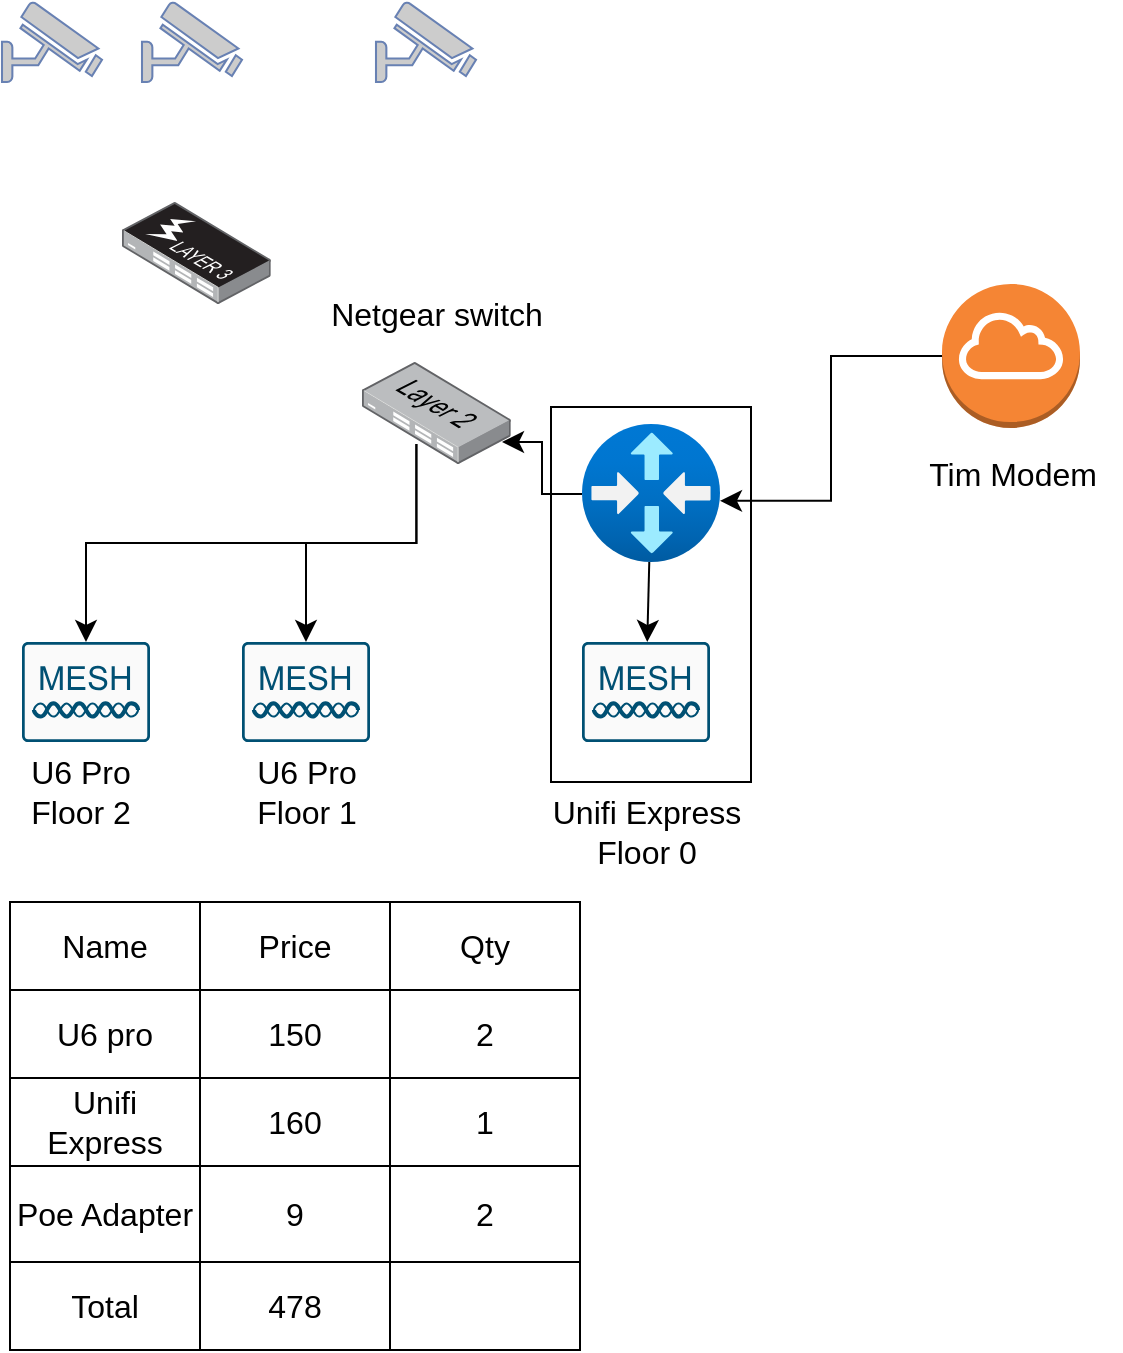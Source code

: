 <mxfile version="22.1.11" type="github">
  <diagram name="Pagina-1" id="ozzTXvZXU9X8fIxmE-A8">
    <mxGraphModel dx="674" dy="863" grid="1" gridSize="10" guides="1" tooltips="1" connect="1" arrows="1" fold="1" page="0" pageScale="1" pageWidth="827" pageHeight="1169" math="0" shadow="0">
      <root>
        <mxCell id="0" />
        <mxCell id="1" parent="0" />
        <mxCell id="nrLmRwJp_RmMb4az66oB-20" value="" style="rounded=0;whiteSpace=wrap;html=1;fontSize=16;" vertex="1" parent="1">
          <mxGeometry x="384.5" y="-7.5" width="100" height="187.5" as="geometry" />
        </mxCell>
        <mxCell id="nrLmRwJp_RmMb4az66oB-11" value="" style="edgeStyle=none;curved=1;rounded=0;orthogonalLoop=1;jettySize=auto;html=1;fontSize=12;startSize=8;endSize=8;" edge="1" parent="1" source="nrLmRwJp_RmMb4az66oB-3" target="nrLmRwJp_RmMb4az66oB-9">
          <mxGeometry relative="1" as="geometry" />
        </mxCell>
        <mxCell id="nrLmRwJp_RmMb4az66oB-3" value="" style="image;aspect=fixed;html=1;points=[];align=center;fontSize=12;image=img/lib/azure2/networking/Virtual_Router.svg;" vertex="1" parent="1">
          <mxGeometry x="400" y="1" width="69" height="69" as="geometry" />
        </mxCell>
        <mxCell id="nrLmRwJp_RmMb4az66oB-10" style="edgeStyle=elbowEdgeStyle;rounded=0;orthogonalLoop=1;jettySize=auto;html=1;fontSize=12;startSize=8;endSize=8;entryX=1;entryY=0.557;entryDx=0;entryDy=0;entryPerimeter=0;" edge="1" parent="1" source="nrLmRwJp_RmMb4az66oB-4" target="nrLmRwJp_RmMb4az66oB-3">
          <mxGeometry relative="1" as="geometry" />
        </mxCell>
        <mxCell id="nrLmRwJp_RmMb4az66oB-4" value="" style="outlineConnect=0;dashed=0;verticalLabelPosition=bottom;verticalAlign=top;align=center;html=1;shape=mxgraph.aws3.internet_gateway;fillColor=#F58534;gradientColor=none;fontSize=16;" vertex="1" parent="1">
          <mxGeometry x="580" y="-69" width="69" height="72" as="geometry" />
        </mxCell>
        <mxCell id="nrLmRwJp_RmMb4az66oB-5" value="" style="sketch=0;points=[[0.015,0.015,0],[0.985,0.015,0],[0.985,0.985,0],[0.015,0.985,0],[0.25,0,0],[0.5,0,0],[0.75,0,0],[1,0.25,0],[1,0.5,0],[1,0.75,0],[0.75,1,0],[0.5,1,0],[0.25,1,0],[0,0.75,0],[0,0.5,0],[0,0.25,0]];verticalLabelPosition=bottom;html=1;verticalAlign=top;aspect=fixed;align=center;pointerEvents=1;shape=mxgraph.cisco19.rect;prIcon=mesh_access_point;fillColor=#FAFAFA;strokeColor=#005073;fontSize=16;" vertex="1" parent="1">
          <mxGeometry x="120" y="110" width="64" height="50" as="geometry" />
        </mxCell>
        <mxCell id="nrLmRwJp_RmMb4az66oB-6" value="" style="sketch=0;points=[[0.015,0.015,0],[0.985,0.015,0],[0.985,0.985,0],[0.015,0.985,0],[0.25,0,0],[0.5,0,0],[0.75,0,0],[1,0.25,0],[1,0.5,0],[1,0.75,0],[0.75,1,0],[0.5,1,0],[0.25,1,0],[0,0.75,0],[0,0.5,0],[0,0.25,0]];verticalLabelPosition=bottom;html=1;verticalAlign=top;aspect=fixed;align=center;pointerEvents=1;shape=mxgraph.cisco19.rect;prIcon=mesh_access_point;fillColor=#FAFAFA;strokeColor=#005073;fontSize=16;" vertex="1" parent="1">
          <mxGeometry x="230" y="110" width="64" height="50" as="geometry" />
        </mxCell>
        <mxCell id="nrLmRwJp_RmMb4az66oB-9" value="" style="sketch=0;points=[[0.015,0.015,0],[0.985,0.015,0],[0.985,0.985,0],[0.015,0.985,0],[0.25,0,0],[0.5,0,0],[0.75,0,0],[1,0.25,0],[1,0.5,0],[1,0.75,0],[0.75,1,0],[0.5,1,0],[0.25,1,0],[0,0.75,0],[0,0.5,0],[0,0.25,0]];verticalLabelPosition=bottom;html=1;verticalAlign=top;aspect=fixed;align=center;pointerEvents=1;shape=mxgraph.cisco19.rect;prIcon=mesh_access_point;fillColor=#FAFAFA;strokeColor=#005073;fontSize=16;" vertex="1" parent="1">
          <mxGeometry x="400" y="110" width="64" height="50" as="geometry" />
        </mxCell>
        <mxCell id="nrLmRwJp_RmMb4az66oB-12" style="edgeStyle=elbowEdgeStyle;rounded=0;orthogonalLoop=1;jettySize=auto;html=1;fontSize=12;startSize=8;endSize=8;entryX=0.941;entryY=0.784;entryDx=0;entryDy=0;entryPerimeter=0;" edge="1" parent="1" source="nrLmRwJp_RmMb4az66oB-7">
          <mxGeometry relative="1" as="geometry">
            <mxPoint x="400" y="36" as="sourcePoint" />
            <mxPoint x="350.01" y="-0.016" as="targetPoint" />
          </mxGeometry>
        </mxCell>
        <mxCell id="nrLmRwJp_RmMb4az66oB-14" style="edgeStyle=elbowEdgeStyle;rounded=0;orthogonalLoop=1;jettySize=auto;html=1;entryX=0.5;entryY=0;entryDx=0;entryDy=0;entryPerimeter=0;fontSize=12;startSize=8;endSize=8;elbow=vertical;" edge="1" parent="1" target="nrLmRwJp_RmMb4az66oB-6">
          <mxGeometry relative="1" as="geometry">
            <mxPoint x="317.2" y="11" as="sourcePoint" />
          </mxGeometry>
        </mxCell>
        <mxCell id="nrLmRwJp_RmMb4az66oB-16" style="edgeStyle=elbowEdgeStyle;rounded=0;orthogonalLoop=1;jettySize=auto;html=1;entryX=0.5;entryY=0;entryDx=0;entryDy=0;entryPerimeter=0;fontSize=12;startSize=8;endSize=8;elbow=vertical;" edge="1" parent="1" target="nrLmRwJp_RmMb4az66oB-5">
          <mxGeometry relative="1" as="geometry">
            <mxPoint x="317.2" y="11" as="sourcePoint" />
          </mxGeometry>
        </mxCell>
        <mxCell id="nrLmRwJp_RmMb4az66oB-18" value="U6 Pro&lt;br&gt;Floor 1" style="text;html=1;align=center;verticalAlign=middle;resizable=0;points=[];autosize=1;strokeColor=none;fillColor=none;fontSize=16;" vertex="1" parent="1">
          <mxGeometry x="227" y="160" width="70" height="50" as="geometry" />
        </mxCell>
        <mxCell id="nrLmRwJp_RmMb4az66oB-19" value="U6 Pro&lt;br&gt;Floor 2" style="text;html=1;align=center;verticalAlign=middle;resizable=0;points=[];autosize=1;strokeColor=none;fillColor=none;fontSize=16;" vertex="1" parent="1">
          <mxGeometry x="114" y="160" width="70" height="50" as="geometry" />
        </mxCell>
        <mxCell id="nrLmRwJp_RmMb4az66oB-22" value="Unifi Express&lt;br&gt;Floor 0" style="text;html=1;align=center;verticalAlign=middle;resizable=0;points=[];autosize=1;strokeColor=none;fillColor=none;fontSize=16;" vertex="1" parent="1">
          <mxGeometry x="372" y="180" width="120" height="50" as="geometry" />
        </mxCell>
        <mxCell id="nrLmRwJp_RmMb4az66oB-23" value="Tim Modem" style="text;html=1;align=center;verticalAlign=middle;resizable=0;points=[];autosize=1;strokeColor=none;fillColor=none;fontSize=16;" vertex="1" parent="1">
          <mxGeometry x="559.5" y="11" width="110" height="30" as="geometry" />
        </mxCell>
        <mxCell id="nrLmRwJp_RmMb4az66oB-25" value="Netgear switch" style="text;html=1;align=center;verticalAlign=middle;resizable=0;points=[];autosize=1;strokeColor=none;fillColor=none;fontSize=16;" vertex="1" parent="1">
          <mxGeometry x="262.2" y="-69" width="130" height="30" as="geometry" />
        </mxCell>
        <mxCell id="nrLmRwJp_RmMb4az66oB-26" value="" style="shape=table;startSize=0;container=1;collapsible=0;childLayout=tableLayout;fontSize=16;" vertex="1" parent="1">
          <mxGeometry x="114" y="240" width="285" height="224.0" as="geometry" />
        </mxCell>
        <mxCell id="nrLmRwJp_RmMb4az66oB-27" value="" style="shape=tableRow;horizontal=0;startSize=0;swimlaneHead=0;swimlaneBody=0;strokeColor=inherit;top=0;left=0;bottom=0;right=0;collapsible=0;dropTarget=0;fillColor=none;points=[[0,0.5],[1,0.5]];portConstraint=eastwest;fontSize=16;" vertex="1" parent="nrLmRwJp_RmMb4az66oB-26">
          <mxGeometry width="285" height="44" as="geometry" />
        </mxCell>
        <mxCell id="nrLmRwJp_RmMb4az66oB-28" value="Name" style="shape=partialRectangle;html=1;whiteSpace=wrap;connectable=0;strokeColor=inherit;overflow=hidden;fillColor=none;top=0;left=0;bottom=0;right=0;pointerEvents=1;fontSize=16;" vertex="1" parent="nrLmRwJp_RmMb4az66oB-27">
          <mxGeometry width="95" height="44" as="geometry">
            <mxRectangle width="95" height="44" as="alternateBounds" />
          </mxGeometry>
        </mxCell>
        <mxCell id="nrLmRwJp_RmMb4az66oB-29" value="Price" style="shape=partialRectangle;html=1;whiteSpace=wrap;connectable=0;strokeColor=inherit;overflow=hidden;fillColor=none;top=0;left=0;bottom=0;right=0;pointerEvents=1;fontSize=16;" vertex="1" parent="nrLmRwJp_RmMb4az66oB-27">
          <mxGeometry x="95" width="95" height="44" as="geometry">
            <mxRectangle width="95" height="44" as="alternateBounds" />
          </mxGeometry>
        </mxCell>
        <mxCell id="nrLmRwJp_RmMb4az66oB-42" value="Qty" style="shape=partialRectangle;html=1;whiteSpace=wrap;connectable=0;strokeColor=inherit;overflow=hidden;fillColor=none;top=0;left=0;bottom=0;right=0;pointerEvents=1;fontSize=16;" vertex="1" parent="nrLmRwJp_RmMb4az66oB-27">
          <mxGeometry x="190" width="95" height="44" as="geometry">
            <mxRectangle width="95" height="44" as="alternateBounds" />
          </mxGeometry>
        </mxCell>
        <mxCell id="nrLmRwJp_RmMb4az66oB-30" value="" style="shape=tableRow;horizontal=0;startSize=0;swimlaneHead=0;swimlaneBody=0;strokeColor=inherit;top=0;left=0;bottom=0;right=0;collapsible=0;dropTarget=0;fillColor=none;points=[[0,0.5],[1,0.5]];portConstraint=eastwest;fontSize=16;" vertex="1" parent="nrLmRwJp_RmMb4az66oB-26">
          <mxGeometry y="44" width="285" height="44" as="geometry" />
        </mxCell>
        <mxCell id="nrLmRwJp_RmMb4az66oB-31" value="U6 pro" style="shape=partialRectangle;html=1;whiteSpace=wrap;connectable=0;strokeColor=inherit;overflow=hidden;fillColor=none;top=0;left=0;bottom=0;right=0;pointerEvents=1;fontSize=16;" vertex="1" parent="nrLmRwJp_RmMb4az66oB-30">
          <mxGeometry width="95" height="44" as="geometry">
            <mxRectangle width="95" height="44" as="alternateBounds" />
          </mxGeometry>
        </mxCell>
        <mxCell id="nrLmRwJp_RmMb4az66oB-32" value="150" style="shape=partialRectangle;html=1;whiteSpace=wrap;connectable=0;strokeColor=inherit;overflow=hidden;fillColor=none;top=0;left=0;bottom=0;right=0;pointerEvents=1;fontSize=16;" vertex="1" parent="nrLmRwJp_RmMb4az66oB-30">
          <mxGeometry x="95" width="95" height="44" as="geometry">
            <mxRectangle width="95" height="44" as="alternateBounds" />
          </mxGeometry>
        </mxCell>
        <mxCell id="nrLmRwJp_RmMb4az66oB-43" value="2" style="shape=partialRectangle;html=1;whiteSpace=wrap;connectable=0;strokeColor=inherit;overflow=hidden;fillColor=none;top=0;left=0;bottom=0;right=0;pointerEvents=1;fontSize=16;" vertex="1" parent="nrLmRwJp_RmMb4az66oB-30">
          <mxGeometry x="190" width="95" height="44" as="geometry">
            <mxRectangle width="95" height="44" as="alternateBounds" />
          </mxGeometry>
        </mxCell>
        <mxCell id="nrLmRwJp_RmMb4az66oB-33" value="" style="shape=tableRow;horizontal=0;startSize=0;swimlaneHead=0;swimlaneBody=0;strokeColor=inherit;top=0;left=0;bottom=0;right=0;collapsible=0;dropTarget=0;fillColor=none;points=[[0,0.5],[1,0.5]];portConstraint=eastwest;fontSize=16;" vertex="1" parent="nrLmRwJp_RmMb4az66oB-26">
          <mxGeometry y="88" width="285" height="44" as="geometry" />
        </mxCell>
        <mxCell id="nrLmRwJp_RmMb4az66oB-34" value="Unifi Express" style="shape=partialRectangle;html=1;whiteSpace=wrap;connectable=0;strokeColor=inherit;overflow=hidden;fillColor=none;top=0;left=0;bottom=0;right=0;pointerEvents=1;fontSize=16;" vertex="1" parent="nrLmRwJp_RmMb4az66oB-33">
          <mxGeometry width="95" height="44" as="geometry">
            <mxRectangle width="95" height="44" as="alternateBounds" />
          </mxGeometry>
        </mxCell>
        <mxCell id="nrLmRwJp_RmMb4az66oB-35" value="160" style="shape=partialRectangle;html=1;whiteSpace=wrap;connectable=0;strokeColor=inherit;overflow=hidden;fillColor=none;top=0;left=0;bottom=0;right=0;pointerEvents=1;fontSize=16;" vertex="1" parent="nrLmRwJp_RmMb4az66oB-33">
          <mxGeometry x="95" width="95" height="44" as="geometry">
            <mxRectangle width="95" height="44" as="alternateBounds" />
          </mxGeometry>
        </mxCell>
        <mxCell id="nrLmRwJp_RmMb4az66oB-44" value="1" style="shape=partialRectangle;html=1;whiteSpace=wrap;connectable=0;strokeColor=inherit;overflow=hidden;fillColor=none;top=0;left=0;bottom=0;right=0;pointerEvents=1;fontSize=16;" vertex="1" parent="nrLmRwJp_RmMb4az66oB-33">
          <mxGeometry x="190" width="95" height="44" as="geometry">
            <mxRectangle width="95" height="44" as="alternateBounds" />
          </mxGeometry>
        </mxCell>
        <mxCell id="nrLmRwJp_RmMb4az66oB-36" value="" style="shape=tableRow;horizontal=0;startSize=0;swimlaneHead=0;swimlaneBody=0;strokeColor=inherit;top=0;left=0;bottom=0;right=0;collapsible=0;dropTarget=0;fillColor=none;points=[[0,0.5],[1,0.5]];portConstraint=eastwest;fontSize=16;" vertex="1" parent="nrLmRwJp_RmMb4az66oB-26">
          <mxGeometry y="132" width="285" height="48" as="geometry" />
        </mxCell>
        <mxCell id="nrLmRwJp_RmMb4az66oB-37" value="Poe Adapter" style="shape=partialRectangle;html=1;whiteSpace=wrap;connectable=0;strokeColor=inherit;overflow=hidden;fillColor=none;top=0;left=0;bottom=0;right=0;pointerEvents=1;fontSize=16;" vertex="1" parent="nrLmRwJp_RmMb4az66oB-36">
          <mxGeometry width="95" height="48" as="geometry">
            <mxRectangle width="95" height="48" as="alternateBounds" />
          </mxGeometry>
        </mxCell>
        <mxCell id="nrLmRwJp_RmMb4az66oB-38" value="9" style="shape=partialRectangle;html=1;whiteSpace=wrap;connectable=0;strokeColor=inherit;overflow=hidden;fillColor=none;top=0;left=0;bottom=0;right=0;pointerEvents=1;fontSize=16;" vertex="1" parent="nrLmRwJp_RmMb4az66oB-36">
          <mxGeometry x="95" width="95" height="48" as="geometry">
            <mxRectangle width="95" height="48" as="alternateBounds" />
          </mxGeometry>
        </mxCell>
        <mxCell id="nrLmRwJp_RmMb4az66oB-45" value="2" style="shape=partialRectangle;html=1;whiteSpace=wrap;connectable=0;strokeColor=inherit;overflow=hidden;fillColor=none;top=0;left=0;bottom=0;right=0;pointerEvents=1;fontSize=16;" vertex="1" parent="nrLmRwJp_RmMb4az66oB-36">
          <mxGeometry x="190" width="95" height="48" as="geometry">
            <mxRectangle width="95" height="48" as="alternateBounds" />
          </mxGeometry>
        </mxCell>
        <mxCell id="nrLmRwJp_RmMb4az66oB-39" value="" style="shape=tableRow;horizontal=0;startSize=0;swimlaneHead=0;swimlaneBody=0;strokeColor=inherit;top=0;left=0;bottom=0;right=0;collapsible=0;dropTarget=0;fillColor=none;points=[[0,0.5],[1,0.5]];portConstraint=eastwest;fontSize=16;" vertex="1" parent="nrLmRwJp_RmMb4az66oB-26">
          <mxGeometry y="180" width="285" height="44" as="geometry" />
        </mxCell>
        <mxCell id="nrLmRwJp_RmMb4az66oB-40" value="Total" style="shape=partialRectangle;html=1;whiteSpace=wrap;connectable=0;strokeColor=inherit;overflow=hidden;fillColor=none;top=0;left=0;bottom=0;right=0;pointerEvents=1;fontSize=16;" vertex="1" parent="nrLmRwJp_RmMb4az66oB-39">
          <mxGeometry width="95" height="44" as="geometry">
            <mxRectangle width="95" height="44" as="alternateBounds" />
          </mxGeometry>
        </mxCell>
        <mxCell id="nrLmRwJp_RmMb4az66oB-41" value="478" style="shape=partialRectangle;html=1;whiteSpace=wrap;connectable=0;strokeColor=inherit;overflow=hidden;fillColor=none;top=0;left=0;bottom=0;right=0;pointerEvents=1;fontSize=16;" vertex="1" parent="nrLmRwJp_RmMb4az66oB-39">
          <mxGeometry x="95" width="95" height="44" as="geometry">
            <mxRectangle width="95" height="44" as="alternateBounds" />
          </mxGeometry>
        </mxCell>
        <mxCell id="nrLmRwJp_RmMb4az66oB-46" style="shape=partialRectangle;html=1;whiteSpace=wrap;connectable=0;strokeColor=inherit;overflow=hidden;fillColor=none;top=0;left=0;bottom=0;right=0;pointerEvents=1;fontSize=16;" vertex="1" parent="nrLmRwJp_RmMb4az66oB-39">
          <mxGeometry x="190" width="95" height="44" as="geometry">
            <mxRectangle width="95" height="44" as="alternateBounds" />
          </mxGeometry>
        </mxCell>
        <mxCell id="nrLmRwJp_RmMb4az66oB-47" value="" style="edgeStyle=elbowEdgeStyle;rounded=0;orthogonalLoop=1;jettySize=auto;html=1;fontSize=12;startSize=8;endSize=8;entryX=0.941;entryY=0.784;entryDx=0;entryDy=0;entryPerimeter=0;" edge="1" parent="1" target="nrLmRwJp_RmMb4az66oB-7">
          <mxGeometry relative="1" as="geometry">
            <mxPoint x="400" y="36" as="sourcePoint" />
            <mxPoint x="350.01" y="-0.016" as="targetPoint" />
          </mxGeometry>
        </mxCell>
        <mxCell id="nrLmRwJp_RmMb4az66oB-7" value="" style="image;points=[];aspect=fixed;html=1;align=center;shadow=0;dashed=0;image=img/lib/allied_telesis/switch/Switch_24_port_L2.svg;fontSize=16;" vertex="1" parent="1">
          <mxGeometry x="290" y="-30" width="74.4" height="51" as="geometry" />
        </mxCell>
        <mxCell id="nrLmRwJp_RmMb4az66oB-50" value="" style="image;points=[];aspect=fixed;html=1;align=center;shadow=0;dashed=0;image=img/lib/allied_telesis/switch/Switch_24_port_L3_POE.svg;fontSize=16;" vertex="1" parent="1">
          <mxGeometry x="170" y="-110" width="74.4" height="51" as="geometry" />
        </mxCell>
        <mxCell id="nrLmRwJp_RmMb4az66oB-51" value="" style="fontColor=#0066CC;verticalAlign=top;verticalLabelPosition=bottom;labelPosition=center;align=center;html=1;outlineConnect=0;fillColor=#CCCCCC;strokeColor=#6881B3;gradientColor=none;gradientDirection=north;strokeWidth=2;shape=mxgraph.networks.security_camera;fontSize=16;" vertex="1" parent="1">
          <mxGeometry x="110" y="-210" width="50" height="40" as="geometry" />
        </mxCell>
        <mxCell id="nrLmRwJp_RmMb4az66oB-52" value="" style="fontColor=#0066CC;verticalAlign=top;verticalLabelPosition=bottom;labelPosition=center;align=center;html=1;outlineConnect=0;fillColor=#CCCCCC;strokeColor=#6881B3;gradientColor=none;gradientDirection=north;strokeWidth=2;shape=mxgraph.networks.security_camera;fontSize=16;" vertex="1" parent="1">
          <mxGeometry x="180" y="-210" width="50" height="40" as="geometry" />
        </mxCell>
        <mxCell id="nrLmRwJp_RmMb4az66oB-53" value="" style="fontColor=#0066CC;verticalAlign=top;verticalLabelPosition=bottom;labelPosition=center;align=center;html=1;outlineConnect=0;fillColor=#CCCCCC;strokeColor=#6881B3;gradientColor=none;gradientDirection=north;strokeWidth=2;shape=mxgraph.networks.security_camera;fontSize=16;" vertex="1" parent="1">
          <mxGeometry x="297" y="-210" width="50" height="40" as="geometry" />
        </mxCell>
      </root>
    </mxGraphModel>
  </diagram>
</mxfile>
